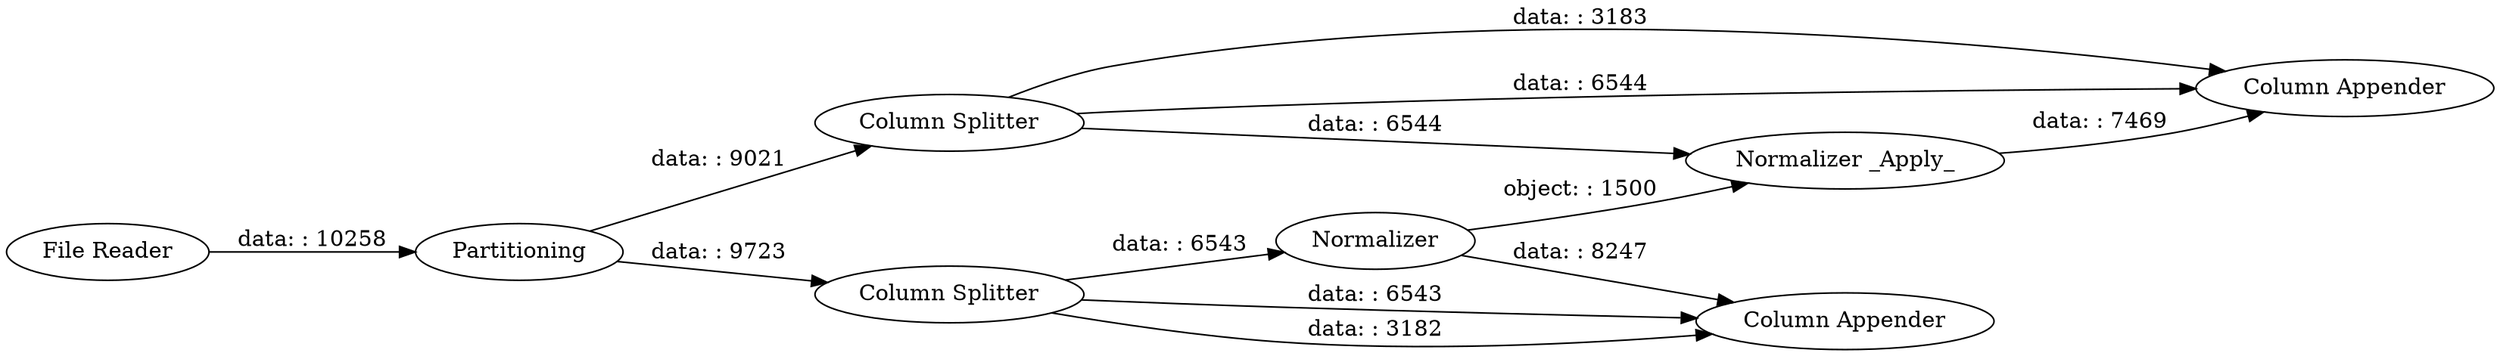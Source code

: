 digraph {
	"-6730717334494778070_93" [label="Column Splitter"]
	"-6730717334494778070_53" [label=Partitioning]
	"-6730717334494778070_94" [label="Column Appender"]
	"-6730717334494778070_56" [label=Normalizer]
	"-6730717334494778070_92" [label="Column Splitter"]
	"-6730717334494778070_90" [label="Normalizer _Apply_"]
	"-6730717334494778070_91" [label="Column Appender"]
	"-6730717334494778070_50" [label="File Reader"]
	"-6730717334494778070_93" -> "-6730717334494778070_90" [label="data: : 6544"]
	"-6730717334494778070_53" -> "-6730717334494778070_92" [label="data: : 9723"]
	"-6730717334494778070_56" -> "-6730717334494778070_90" [label="object: : 1500"]
	"-6730717334494778070_92" -> "-6730717334494778070_91" [label="data: : 6543"]
	"-6730717334494778070_92" -> "-6730717334494778070_56" [label="data: : 6543"]
	"-6730717334494778070_93" -> "-6730717334494778070_94" [label="data: : 3183"]
	"-6730717334494778070_92" -> "-6730717334494778070_91" [label="data: : 3182"]
	"-6730717334494778070_90" -> "-6730717334494778070_94" [label="data: : 7469"]
	"-6730717334494778070_56" -> "-6730717334494778070_91" [label="data: : 8247"]
	"-6730717334494778070_53" -> "-6730717334494778070_93" [label="data: : 9021"]
	"-6730717334494778070_50" -> "-6730717334494778070_53" [label="data: : 10258"]
	"-6730717334494778070_93" -> "-6730717334494778070_94" [label="data: : 6544"]
	rankdir=LR
}
